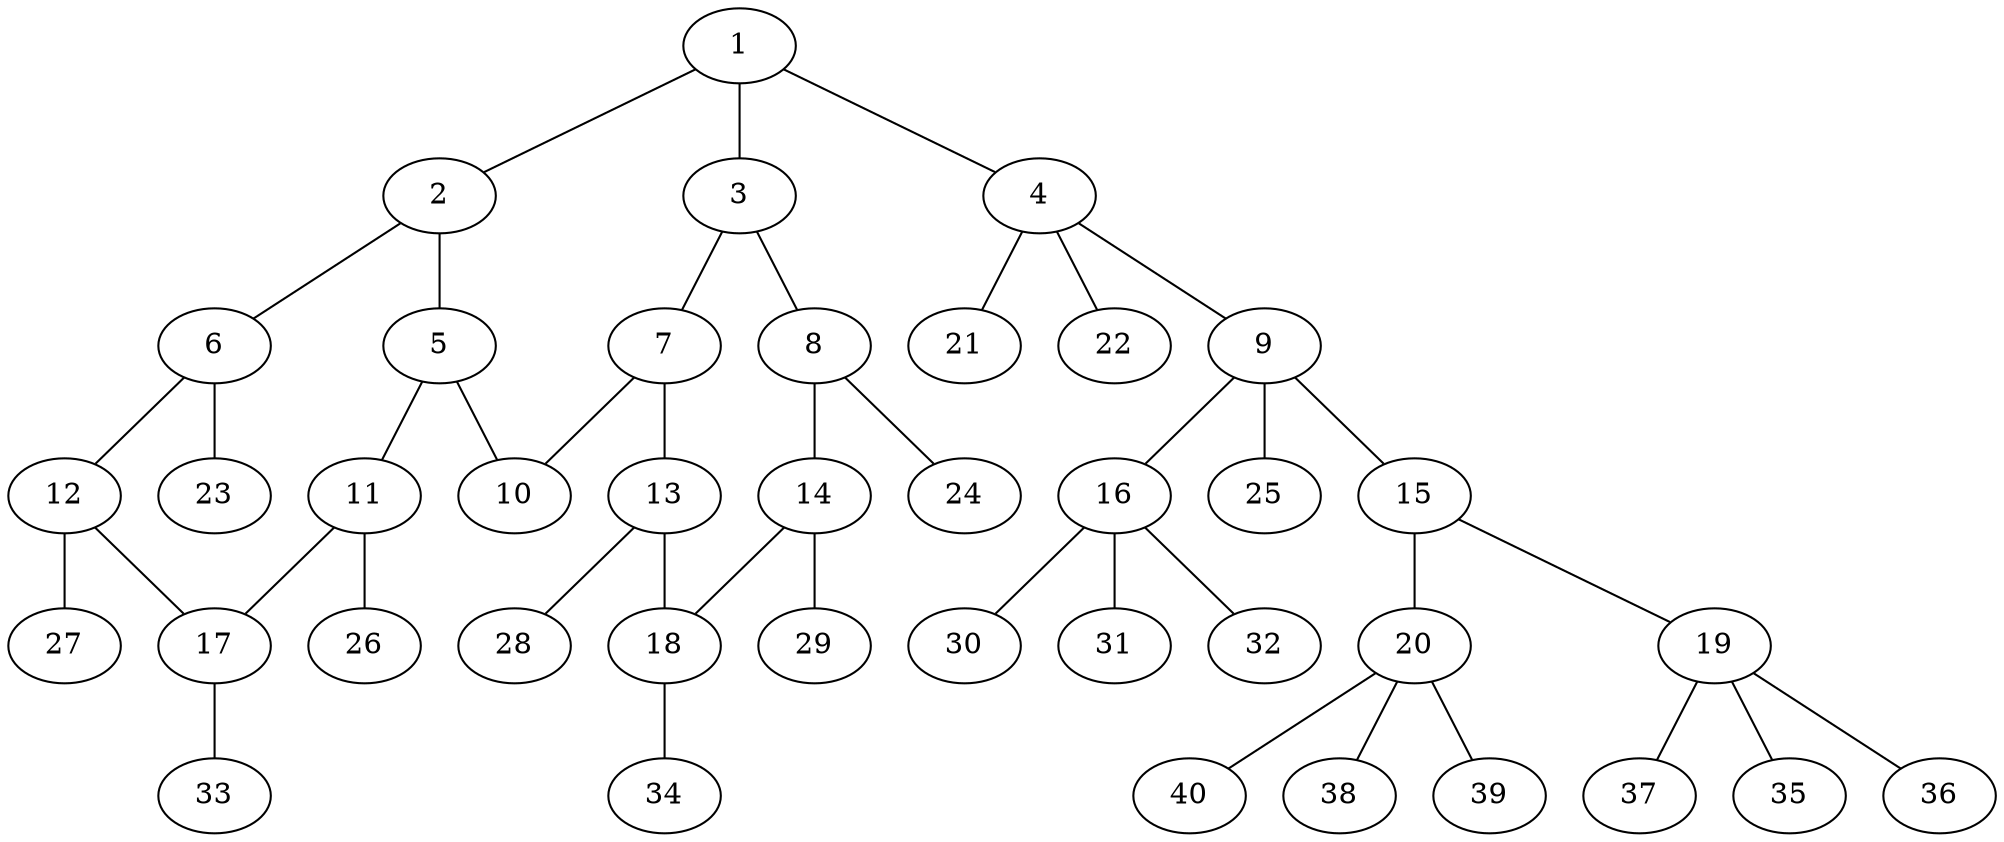 graph molecule_4019 {
	1	 [chem=N];
	2	 [chem=C];
	1 -- 2	 [valence=1];
	3	 [chem=C];
	1 -- 3	 [valence=1];
	4	 [chem=C];
	1 -- 4	 [valence=1];
	5	 [chem=C];
	2 -- 5	 [valence=1];
	6	 [chem=C];
	2 -- 6	 [valence=2];
	7	 [chem=C];
	3 -- 7	 [valence=2];
	8	 [chem=C];
	3 -- 8	 [valence=1];
	9	 [chem=C];
	4 -- 9	 [valence=1];
	21	 [chem=H];
	4 -- 21	 [valence=1];
	22	 [chem=H];
	4 -- 22	 [valence=1];
	10	 [chem=S];
	5 -- 10	 [valence=1];
	11	 [chem=C];
	5 -- 11	 [valence=2];
	12	 [chem=C];
	6 -- 12	 [valence=1];
	23	 [chem=H];
	6 -- 23	 [valence=1];
	7 -- 10	 [valence=1];
	13	 [chem=C];
	7 -- 13	 [valence=1];
	14	 [chem=C];
	8 -- 14	 [valence=2];
	24	 [chem=H];
	8 -- 24	 [valence=1];
	15	 [chem=N];
	9 -- 15	 [valence=1];
	16	 [chem=C];
	9 -- 16	 [valence=1];
	25	 [chem=H];
	9 -- 25	 [valence=1];
	17	 [chem=C];
	11 -- 17	 [valence=1];
	26	 [chem=H];
	11 -- 26	 [valence=1];
	12 -- 17	 [valence=2];
	27	 [chem=H];
	12 -- 27	 [valence=1];
	18	 [chem=C];
	13 -- 18	 [valence=2];
	28	 [chem=H];
	13 -- 28	 [valence=1];
	14 -- 18	 [valence=1];
	29	 [chem=H];
	14 -- 29	 [valence=1];
	19	 [chem=C];
	15 -- 19	 [valence=1];
	20	 [chem=C];
	15 -- 20	 [valence=1];
	30	 [chem=H];
	16 -- 30	 [valence=1];
	31	 [chem=H];
	16 -- 31	 [valence=1];
	32	 [chem=H];
	16 -- 32	 [valence=1];
	33	 [chem=H];
	17 -- 33	 [valence=1];
	34	 [chem=H];
	18 -- 34	 [valence=1];
	35	 [chem=H];
	19 -- 35	 [valence=1];
	36	 [chem=H];
	19 -- 36	 [valence=1];
	37	 [chem=H];
	19 -- 37	 [valence=1];
	38	 [chem=H];
	20 -- 38	 [valence=1];
	39	 [chem=H];
	20 -- 39	 [valence=1];
	40	 [chem=H];
	20 -- 40	 [valence=1];
}
